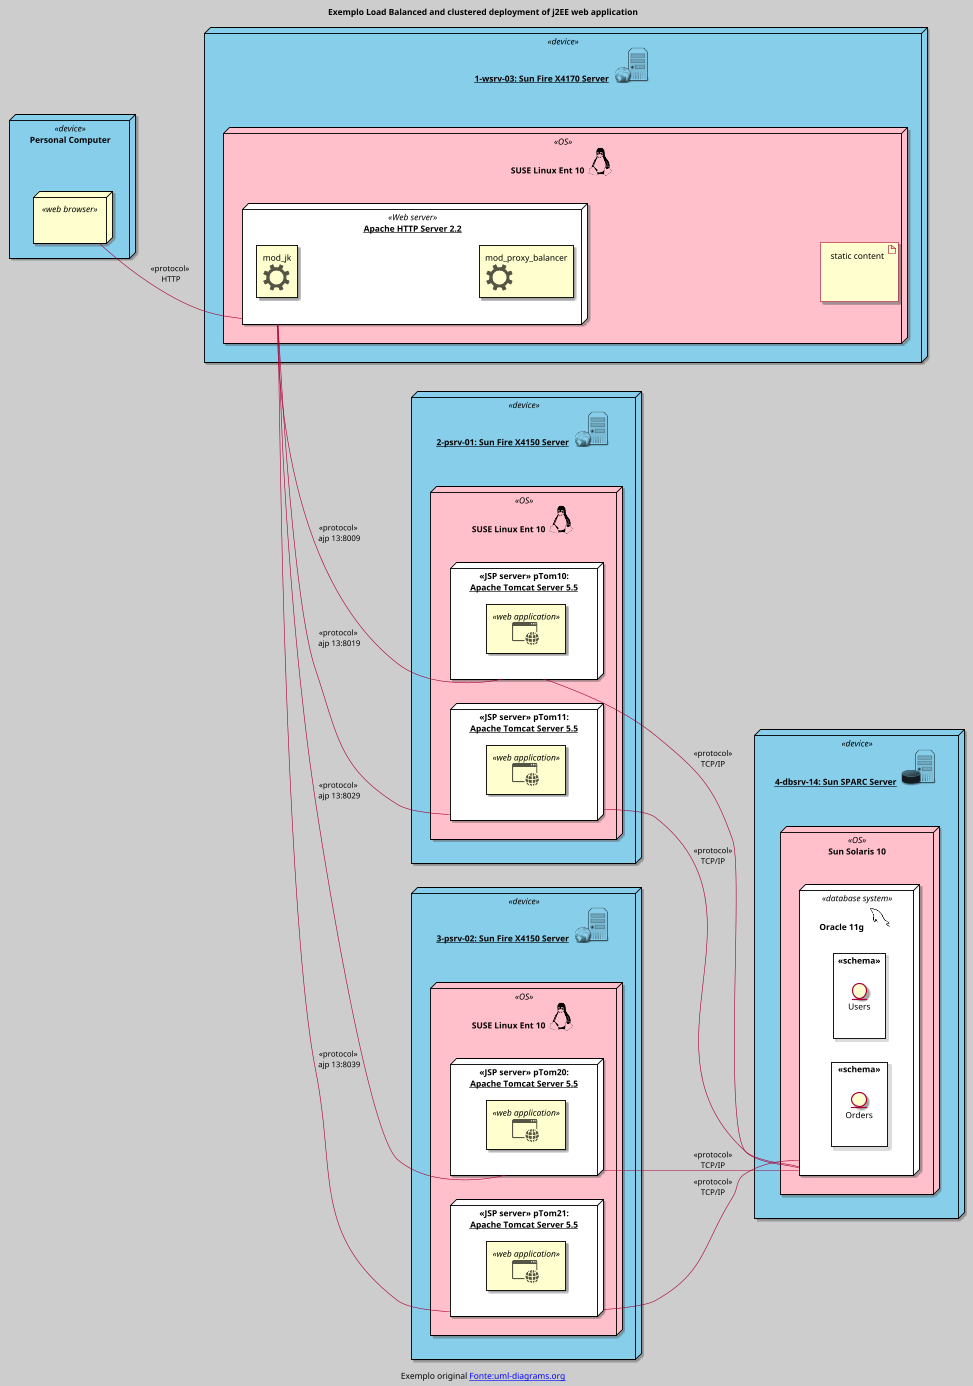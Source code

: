 @startuml


title Exemplo Load Balanced and clustered deployment of j2EE web application

skin rose
scale 0.6


skinparam backgroundcolor #cdcdcd
left to right direction

caption Exemplo original [[https://www.uml-diagrams.org/web-application-clusters-uml-deployment-diagram-example.html?context=depl-examples{uml-diagrams} Fonte:<$copyright>uml-diagrams.org]]

!include <office/Concepts/settings.puml>
!include <office/Concepts/application_web.puml>
!include <tupadr3/devicons/linux.puml>
!include <tupadr3/devicons/mysql.puml>


''=========================  SPRITES  ==================================

sprite $osa_server_web [64x62/16z] {
vTA7chKs38HXQsOasUpzts-4OV-GFR37wUrxwF3Ispyxt6JhFCPTNEK-QA_5wWcqgTsL0okS8rhxxIV0oFQGBPp0UhTlTWvxuxFuSzRZZH_UlilpZUzgzjoQ
1-_3efVVnsNFkzQz_kNUTTUof-x3cWVieKLFtST5_pkV7nBl-lzulstPF_PxFVvIpz_u_qrAWFuR_pzuHB3yR_r-qJ-wBtjuHaG6xTFdzZ5YqIk4WY0ZtGuV
Oqk7VkbrvvcodJUIagU6Dq0HJl3z_oSte3nO2OROTWyI5IjSigzUCWB53c8qyrp_V-YDQ3O3IEqhuSi-sXvmUckjF5ABtZ4vJr-yCZ3NlCNai1dCH5ZvrnlW
hISll1X1TncWF1716Z27Ln_pPkqCrexrCfqhtfiauC8h2E6x9o_3lJST_qTfV7fpCePsRpy6tNbBCuhyt7DaykZT3w-9fzUBRocd0Cva1pUeZw6ltkwzimWr
C-mh1SlpqqkxzullzhEFu77BUn79dSVMfzU3Xvr-9ySo9e-K5HjRJ-o-qPlKdAry3J-y7HxfYJQREdk0z6qC_-BZwedJj_9XnvaYY_SavVFsbpowzu1POqu-
ilWOGstFzi5gE1UFhhv5H1V0ijKONHvR7o8Uouitz4W7OanTXVV-yR5juxd4nMkawEEiNFQjHxYUuy4FNpQL9oxUnvRk8fupQnSlxwDdzb7rqZrA4_ROvDSJ
A0uygga1QyiPI7b4zip25xsQ6S0phEEV
}

sprite $osa_server_database [64x64/16z] {
vTE73kiW38LXx6E3dV7-htkXL0rLdOIxrozhLbyMRlgpuo2QvzcZCClLGP_bsGl88YcgECzmU4xfso_0Nj99D741CgEB7vrkV36wl7g-yQxfAYqttYJHUNEU
4SUJNZGEqnvHyrx-SgyIDUqXSJpdcUcaIG-9mwJ_plTd4KJzFrx3flrft-lvbtfyw_ur2cReD-uVQyuPrN_h-PLbDVqUlwsUfpqn82s0kNbaNugol7i9F45o
EJ8hLaGWEIiOT_j7MjwoPqK5N4EDX-ZTIuZDtQt8_Vv8O2lkcTnvEiU-B5vmus6nhRZcDk53t3CVF4A_nhXpMwKvrE4-7txVVD3Ba9jl-xtVztMnsiYzNNFP
zdqJGlSuzxLjNNpyYijQyVxqpv7O3ssz_QXvUU27by27nPw-qOiqhuCtclIQOiyqvVVgDOaaHQg-pilt2yYDpuVFemS_FF5soTTCLvw8onNVCeWejKbzUeD7
sSwvgGZuit8yFw2-dl1rRRiSLVZfYI6IYo_lQ_VOvr9oLfKeTDul057DfPZxwy_JQAuKu31gVBn2kyGhRNLCSOsFLs00SWIWtsGw8k8ZglHNz0K
}


''=============================CODIGO======================================

node "Personal Computer\n\n" <<device>> as personalComputer #skyblue{
  node "\n" <<web browser>> as webBrowser{
  }
}

node "__1-wsrv-03: Sun Fire X4170 Server__  <$osa_server_web>\n\n" as wsrv03 <<device>> #skyblue{
  node "SUSE Linux Ent 10 <$linux>\n" <<OS>> as suse1 #pink{
    artifact "  static content \n\n\n" as staticContent
    
    node "__Apache HTTP Server 2.2__" <<Web server>> as apacheServerA #white{
      rectangle "mod_jk\n<$settings>" as mod
      rectangle "mod_proxy_balancer\n<$settings>" as modProxy
      
      /'======== RELACOES  ========='/

      mod -[hidden]- modProxy
      modProxy -[hidden]- staticContent
      
    }
  }
}

together{
  node "__2-psrv-01: Sun Fire X4150 Server__  <$osa_server_web>\n\n" <<device>> as psrv01 #skyblue{
    node "SUSE Linux Ent 10 <$linux>\n" <<OS>> as suse2 #pink{
      
      node "<<JSP server>> pTom10:\n__Apache Tomcat Server 5.5__" as apacheServerB #white{
          rectangle "<$application_web>" as webB <<web application>>
      }
      node "<<JSP server>> pTom11:\n__Apache Tomcat Server 5.5__" as apacheServerC #white{
          rectangle "<$application_web>" as webC <<web application>>
      }
      
      /'======== RELACOES  ========='/

      apacheServerB -r[hidden]- apacheServerC
    }
  }
  
  node "__3-psrv-02: Sun Fire X4150 Server__  <$osa_server_web>\n\n" <<device>> as psrv02 #skyblue{
    node "SUSE Linux Ent 10 <$linux>\n" <<OS>> as suse3 #pink{
      
      node "<<JSP server>> pTom20:\n__Apache Tomcat Server 5.5__" as apacheServerD #white{
          rectangle "<$application_web>" as webD <<web application>>
      }
      node "<<JSP server>> pTom21:\n__Apache Tomcat Server 5.5__" as apacheServerE #white{
          rectangle "<$application_web>" as webE <<web application>>
      }
      
      /'======== RELACOES  ========='/

      apacheServerD -r[hidden]- apacheServerE
    }
  }
}
node "__4-dbsrv-14: Sun SPARC Server__  <$osa_server_database>\n\n" as dbsrv14 <<device>> #skyblue{
  node "Sun Solaris 10\n" <<OS>> as solaris #pink{
    
    node "Oracle 11g <$mysql>" <<database system>> as databaseOracle #white{
      
      rectangle "<<schema>>" as schema1 {
        entity Users as users
      }     
      rectangle "<<schema>>" as schema2 {
        entity Orders as Orders
      }
      
      /'======== RELACOES  ========='/
      
      schema1 -r[hidden]- schema2
    }
  }
}

''=========================  RELACOES  ==================================

personalComputer -r[hidden]- wsrv03
webBrowser -- apacheServerA : <<protocol>>\n HTTP

psrv01 -r[hidden]-- psrv02

apacheServerA -- apacheServerB : "<<protocol>>\n ajp 13:8009\n"
apacheServerA - apacheServerC : "<<protocol>>\n ajp 13:8019\n\n"
apacheServerA - apacheServerD : "<<protocol>>\n ajp 13:8029"
apacheServerA - apacheServerE : "<<protocol>>\n ajp 13:8039"

psrv02 -r[hidden]- dbsrv14 

apacheServerB -- databaseOracle : "<<protocol>>\nTCP/IP"  
apacheServerC -- databaseOracle : "<<protocol>>\nTCP/IP"
apacheServerD -- databaseOracle : "<<protocol>>\nTCP/IP"
apacheServerE -- databaseOracle : "<<protocol>>\nTCP/IP"

@enduml